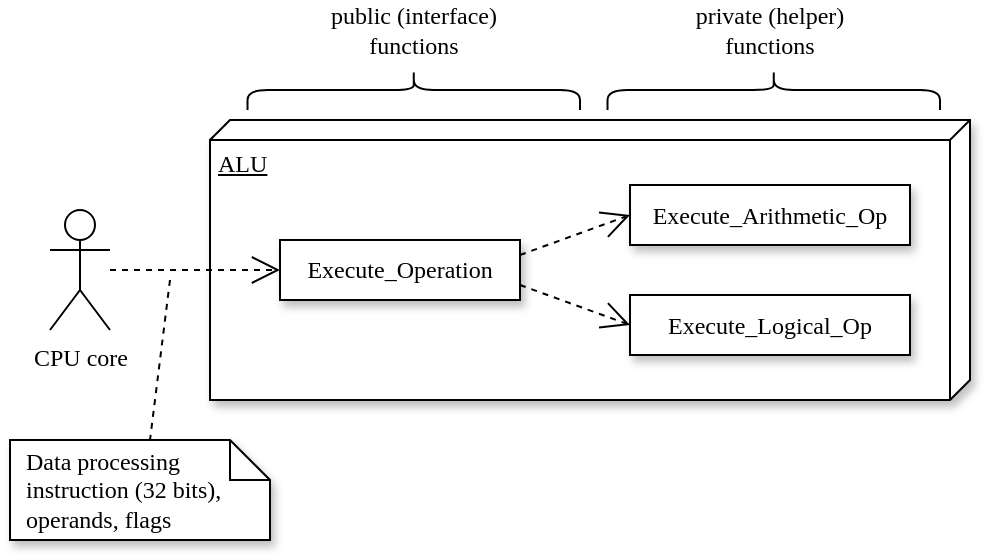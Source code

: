 <mxfile version="21.6.8" type="device">
  <diagram name="Page-1" id="vd2rYAajHqAZMGYa8qEb">
    <mxGraphModel dx="863" dy="512" grid="1" gridSize="10" guides="1" tooltips="1" connect="1" arrows="1" fold="1" page="1" pageScale="1" pageWidth="850" pageHeight="1100" math="0" shadow="0">
      <root>
        <mxCell id="0" />
        <mxCell id="1" parent="0" />
        <mxCell id="DOzSu_qTBnqYvscOOG1L-1" value="ALU" style="verticalAlign=top;align=left;spacingTop=8;spacingLeft=2;spacingRight=12;shape=cube;size=10;direction=south;fontStyle=4;html=1;whiteSpace=wrap;fontFamily=Computer Modern;shadow=1;" vertex="1" parent="1">
          <mxGeometry x="270" y="110" width="380" height="140" as="geometry" />
        </mxCell>
        <mxCell id="DOzSu_qTBnqYvscOOG1L-2" value="CPU core" style="shape=umlActor;verticalLabelPosition=bottom;verticalAlign=top;html=1;fontFamily=Computer Modern;" vertex="1" parent="1">
          <mxGeometry x="190" y="155" width="30" height="60" as="geometry" />
        </mxCell>
        <mxCell id="DOzSu_qTBnqYvscOOG1L-3" value="Execute_Operation" style="html=1;whiteSpace=wrap;fontFamily=Computer Modern;shadow=1;" vertex="1" parent="1">
          <mxGeometry x="305" y="170" width="120" height="30" as="geometry" />
        </mxCell>
        <mxCell id="DOzSu_qTBnqYvscOOG1L-4" value="Execute_Arithmetic_Op" style="html=1;whiteSpace=wrap;fontFamily=Computer Modern;shadow=1;" vertex="1" parent="1">
          <mxGeometry x="480" y="142.5" width="140" height="30" as="geometry" />
        </mxCell>
        <mxCell id="DOzSu_qTBnqYvscOOG1L-5" value="Execute_Logical_Op" style="html=1;whiteSpace=wrap;fontFamily=Computer Modern;shadow=1;" vertex="1" parent="1">
          <mxGeometry x="480" y="197.5" width="140" height="30" as="geometry" />
        </mxCell>
        <mxCell id="DOzSu_qTBnqYvscOOG1L-6" value="" style="endArrow=open;endSize=12;dashed=1;html=1;rounded=0;exitX=1;exitY=0.25;exitDx=0;exitDy=0;entryX=0;entryY=0.5;entryDx=0;entryDy=0;fontFamily=Computer Modern;" edge="1" parent="1" source="DOzSu_qTBnqYvscOOG1L-3" target="DOzSu_qTBnqYvscOOG1L-4">
          <mxGeometry width="160" relative="1" as="geometry">
            <mxPoint x="360" y="300" as="sourcePoint" />
            <mxPoint x="520" y="300" as="targetPoint" />
          </mxGeometry>
        </mxCell>
        <mxCell id="DOzSu_qTBnqYvscOOG1L-8" value="" style="endArrow=open;endSize=12;dashed=1;html=1;rounded=0;exitX=1;exitY=0.75;exitDx=0;exitDy=0;entryX=0;entryY=0.5;entryDx=0;entryDy=0;fontFamily=Computer Modern;" edge="1" parent="1" source="DOzSu_qTBnqYvscOOG1L-3" target="DOzSu_qTBnqYvscOOG1L-5">
          <mxGeometry width="160" relative="1" as="geometry">
            <mxPoint x="415" y="220" as="sourcePoint" />
            <mxPoint x="460" y="192.5" as="targetPoint" />
          </mxGeometry>
        </mxCell>
        <mxCell id="DOzSu_qTBnqYvscOOG1L-11" value="" style="endArrow=open;endSize=12;dashed=1;html=1;rounded=0;entryX=0;entryY=0.5;entryDx=0;entryDy=0;fontFamily=Computer Modern;" edge="1" parent="1" source="DOzSu_qTBnqYvscOOG1L-2" target="DOzSu_qTBnqYvscOOG1L-3">
          <mxGeometry width="160" relative="1" as="geometry">
            <mxPoint x="435" y="188" as="sourcePoint" />
            <mxPoint x="490" y="168" as="targetPoint" />
          </mxGeometry>
        </mxCell>
        <mxCell id="DOzSu_qTBnqYvscOOG1L-13" value="" style="shape=curlyBracket;whiteSpace=wrap;html=1;rounded=1;labelPosition=left;verticalLabelPosition=middle;align=right;verticalAlign=middle;rotation=90;fontFamily=Computer Modern;" vertex="1" parent="1">
          <mxGeometry x="541.88" y="11.88" width="20" height="166.25" as="geometry" />
        </mxCell>
        <mxCell id="DOzSu_qTBnqYvscOOG1L-14" value="" style="shape=curlyBracket;whiteSpace=wrap;html=1;rounded=1;labelPosition=left;verticalLabelPosition=middle;align=right;verticalAlign=middle;rotation=90;fontFamily=Computer Modern;" vertex="1" parent="1">
          <mxGeometry x="361.88" y="11.88" width="20" height="166.25" as="geometry" />
        </mxCell>
        <mxCell id="DOzSu_qTBnqYvscOOG1L-16" value="public (interface) functions" style="text;html=1;strokeColor=none;fillColor=none;align=center;verticalAlign=middle;whiteSpace=wrap;rounded=0;fontFamily=Computer Modern;" vertex="1" parent="1">
          <mxGeometry x="319" y="50" width="106.25" height="30" as="geometry" />
        </mxCell>
        <mxCell id="DOzSu_qTBnqYvscOOG1L-17" value="private (helper)&lt;br&gt;functions" style="text;html=1;strokeColor=none;fillColor=none;align=center;verticalAlign=middle;whiteSpace=wrap;rounded=0;fontFamily=Computer Modern;" vertex="1" parent="1">
          <mxGeometry x="496.88" y="50" width="106.25" height="30" as="geometry" />
        </mxCell>
        <mxCell id="DOzSu_qTBnqYvscOOG1L-18" value="&amp;nbsp; Data processing&lt;br&gt;&amp;nbsp; instruction (32 bits), &lt;br&gt;&amp;nbsp; operands, flags" style="shape=note;size=20;whiteSpace=wrap;html=1;fontFamily=Computer Modern;align=left;shadow=1;" vertex="1" parent="1">
          <mxGeometry x="170" y="270" width="130" height="50" as="geometry" />
        </mxCell>
        <mxCell id="DOzSu_qTBnqYvscOOG1L-19" value="" style="endArrow=none;dashed=1;html=1;rounded=0;entryX=0;entryY=0;entryDx=70;entryDy=0;entryPerimeter=0;fontFamily=Computer Modern;" edge="1" parent="1" target="DOzSu_qTBnqYvscOOG1L-18">
          <mxGeometry width="50" height="50" relative="1" as="geometry">
            <mxPoint x="250" y="190" as="sourcePoint" />
            <mxPoint x="70" y="310" as="targetPoint" />
          </mxGeometry>
        </mxCell>
      </root>
    </mxGraphModel>
  </diagram>
</mxfile>
